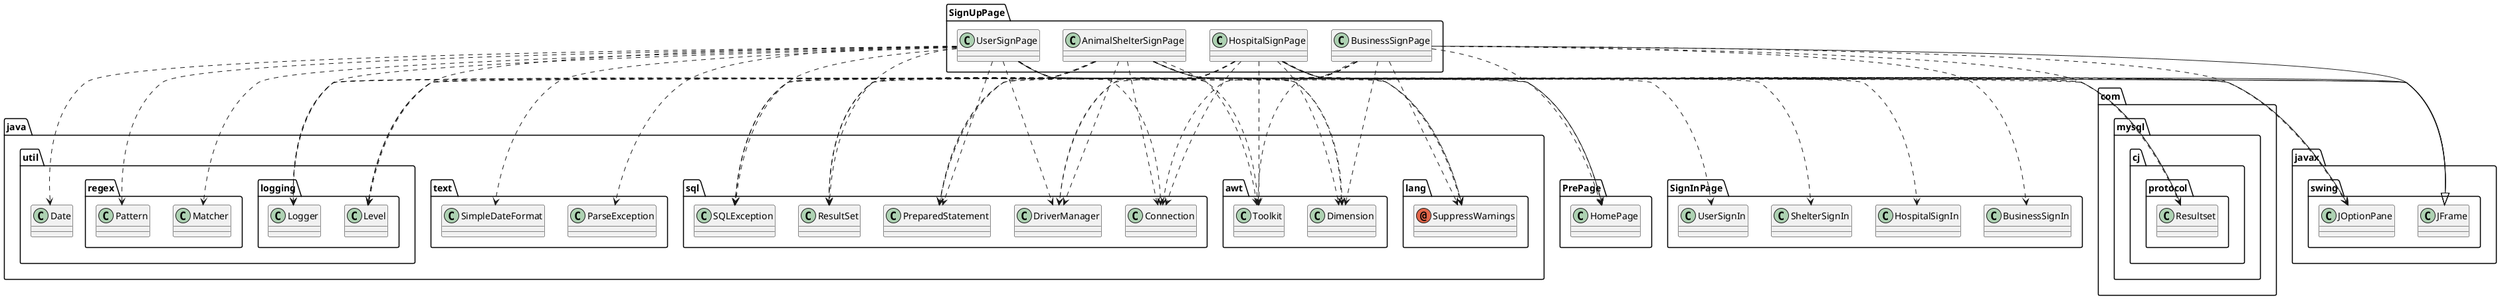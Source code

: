 @startuml
annotation java.lang.SuppressWarnings
class PrePage.HomePage
class SignInPage.BusinessSignIn
class SignInPage.HospitalSignIn
class SignInPage.ShelterSignIn
class SignInPage.UserSignIn
class SignUpPage.AnimalShelterSignPage
class SignUpPage.BusinessSignPage
class SignUpPage.HospitalSignPage
class SignUpPage.UserSignPage
class com.mysql.cj.protocol.Resultset
class java.awt.Dimension
class java.awt.Toolkit
class java.sql.Connection
class java.sql.DriverManager
class java.sql.PreparedStatement
class java.sql.ResultSet
class java.sql.SQLException
class java.text.ParseException
class java.text.SimpleDateFormat
class java.util.Date
class java.util.logging.Level
class java.util.logging.Logger
class java.util.regex.Matcher
class java.util.regex.Pattern
class javax.swing.JFrame
class javax.swing.JOptionPane
SignUpPage.AnimalShelterSignPage ..> java.lang.SuppressWarnings
SignUpPage.AnimalShelterSignPage ..> PrePage.HomePage
SignUpPage.AnimalShelterSignPage ..> SignInPage.ShelterSignIn
SignUpPage.AnimalShelterSignPage ..> com.mysql.cj.protocol.Resultset
SignUpPage.AnimalShelterSignPage ..> java.awt.Dimension
SignUpPage.AnimalShelterSignPage ..> java.awt.Toolkit
SignUpPage.AnimalShelterSignPage ..> java.sql.Connection
SignUpPage.AnimalShelterSignPage ..> java.sql.DriverManager
SignUpPage.AnimalShelterSignPage ..> java.sql.PreparedStatement
SignUpPage.AnimalShelterSignPage ..> java.sql.ResultSet
SignUpPage.AnimalShelterSignPage ..> java.sql.SQLException
SignUpPage.AnimalShelterSignPage ..> java.util.logging.Level
SignUpPage.AnimalShelterSignPage ..> java.util.logging.Logger
SignUpPage.AnimalShelterSignPage --|> javax.swing.JFrame
SignUpPage.AnimalShelterSignPage ..> javax.swing.JOptionPane
SignUpPage.BusinessSignPage ..> java.lang.SuppressWarnings
SignUpPage.BusinessSignPage ..> PrePage.HomePage
SignUpPage.BusinessSignPage ..> SignInPage.BusinessSignIn
SignUpPage.BusinessSignPage ..> com.mysql.cj.protocol.Resultset
SignUpPage.BusinessSignPage ..> java.awt.Dimension
SignUpPage.BusinessSignPage ..> java.awt.Toolkit
SignUpPage.BusinessSignPage ..> java.sql.Connection
SignUpPage.BusinessSignPage ..> java.sql.DriverManager
SignUpPage.BusinessSignPage ..> java.sql.PreparedStatement
SignUpPage.BusinessSignPage ..> java.sql.ResultSet
SignUpPage.BusinessSignPage ..> java.sql.SQLException
SignUpPage.BusinessSignPage ..> java.util.logging.Level
SignUpPage.BusinessSignPage ..> java.util.logging.Logger
SignUpPage.BusinessSignPage --|> javax.swing.JFrame
SignUpPage.BusinessSignPage ..> javax.swing.JOptionPane
SignUpPage.HospitalSignPage ..> java.lang.SuppressWarnings
SignUpPage.HospitalSignPage ..> PrePage.HomePage
SignUpPage.HospitalSignPage ..> SignInPage.HospitalSignIn
SignUpPage.HospitalSignPage ..> com.mysql.cj.protocol.Resultset
SignUpPage.HospitalSignPage ..> java.awt.Dimension
SignUpPage.HospitalSignPage ..> java.awt.Toolkit
SignUpPage.HospitalSignPage ..> java.sql.Connection
SignUpPage.HospitalSignPage ..> java.sql.DriverManager
SignUpPage.HospitalSignPage ..> java.sql.PreparedStatement
SignUpPage.HospitalSignPage ..> java.sql.ResultSet
SignUpPage.HospitalSignPage ..> java.sql.SQLException
SignUpPage.HospitalSignPage ..> java.util.logging.Level
SignUpPage.HospitalSignPage ..> java.util.logging.Logger
SignUpPage.HospitalSignPage --|> javax.swing.JFrame
SignUpPage.HospitalSignPage ..> javax.swing.JOptionPane
SignUpPage.UserSignPage ..> java.lang.SuppressWarnings
SignUpPage.UserSignPage ..> PrePage.HomePage
SignUpPage.UserSignPage ..> SignInPage.UserSignIn
SignUpPage.UserSignPage ..> com.mysql.cj.protocol.Resultset
SignUpPage.UserSignPage ..> java.awt.Dimension
SignUpPage.UserSignPage ..> java.awt.Toolkit
SignUpPage.UserSignPage ..> java.sql.Connection
SignUpPage.UserSignPage ..> java.sql.DriverManager
SignUpPage.UserSignPage ..> java.sql.PreparedStatement
SignUpPage.UserSignPage ..> java.sql.ResultSet
SignUpPage.UserSignPage ..> java.sql.SQLException
SignUpPage.UserSignPage ..> java.text.ParseException
SignUpPage.UserSignPage ..> java.text.SimpleDateFormat
SignUpPage.UserSignPage ..> java.util.Date
SignUpPage.UserSignPage ..> java.util.logging.Level
SignUpPage.UserSignPage ..> java.util.logging.Logger
SignUpPage.UserSignPage ..> java.util.regex.Matcher
SignUpPage.UserSignPage ..> java.util.regex.Pattern
SignUpPage.UserSignPage --|> javax.swing.JFrame
SignUpPage.UserSignPage ..> javax.swing.JOptionPane
@enduml